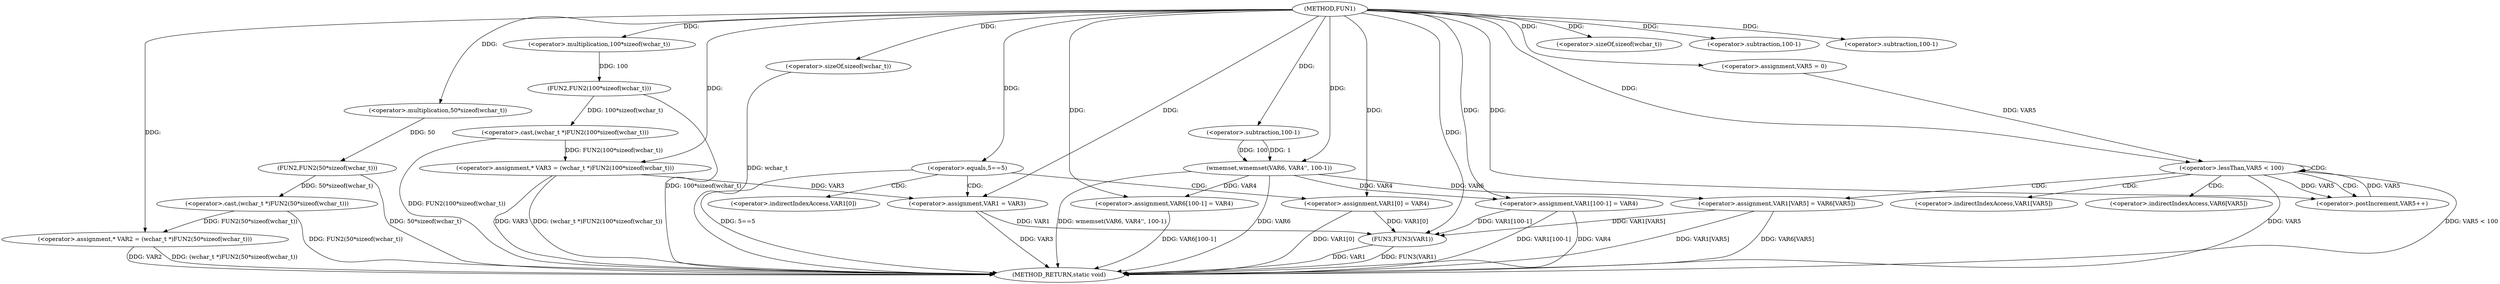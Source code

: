 digraph FUN1 {  
"1000100" [label = "(METHOD,FUN1)" ]
"1000178" [label = "(METHOD_RETURN,static void)" ]
"1000104" [label = "(<operator>.assignment,* VAR2 = (wchar_t *)FUN2(50*sizeof(wchar_t)))" ]
"1000106" [label = "(<operator>.cast,(wchar_t *)FUN2(50*sizeof(wchar_t)))" ]
"1000108" [label = "(FUN2,FUN2(50*sizeof(wchar_t)))" ]
"1000109" [label = "(<operator>.multiplication,50*sizeof(wchar_t))" ]
"1000111" [label = "(<operator>.sizeOf,sizeof(wchar_t))" ]
"1000114" [label = "(<operator>.assignment,* VAR3 = (wchar_t *)FUN2(100*sizeof(wchar_t)))" ]
"1000116" [label = "(<operator>.cast,(wchar_t *)FUN2(100*sizeof(wchar_t)))" ]
"1000118" [label = "(FUN2,FUN2(100*sizeof(wchar_t)))" ]
"1000119" [label = "(<operator>.multiplication,100*sizeof(wchar_t))" ]
"1000121" [label = "(<operator>.sizeOf,sizeof(wchar_t))" ]
"1000124" [label = "(<operator>.equals,5==5)" ]
"1000128" [label = "(<operator>.assignment,VAR1 = VAR3)" ]
"1000131" [label = "(<operator>.assignment,VAR1[0] = VAR4)" ]
"1000139" [label = "(wmemset,wmemset(VAR6, VAR4'', 100-1))" ]
"1000142" [label = "(<operator>.subtraction,100-1)" ]
"1000145" [label = "(<operator>.assignment,VAR6[100-1] = VAR4)" ]
"1000148" [label = "(<operator>.subtraction,100-1)" ]
"1000153" [label = "(<operator>.assignment,VAR5 = 0)" ]
"1000156" [label = "(<operator>.lessThan,VAR5 < 100)" ]
"1000159" [label = "(<operator>.postIncrement,VAR5++)" ]
"1000162" [label = "(<operator>.assignment,VAR1[VAR5] = VAR6[VAR5])" ]
"1000169" [label = "(<operator>.assignment,VAR1[100-1] = VAR4)" ]
"1000172" [label = "(<operator>.subtraction,100-1)" ]
"1000176" [label = "(FUN3,FUN3(VAR1))" ]
"1000132" [label = "(<operator>.indirectIndexAccess,VAR1[0])" ]
"1000163" [label = "(<operator>.indirectIndexAccess,VAR1[VAR5])" ]
"1000166" [label = "(<operator>.indirectIndexAccess,VAR6[VAR5])" ]
  "1000128" -> "1000178"  [ label = "DDG: VAR3"] 
  "1000106" -> "1000178"  [ label = "DDG: FUN2(50*sizeof(wchar_t))"] 
  "1000156" -> "1000178"  [ label = "DDG: VAR5"] 
  "1000104" -> "1000178"  [ label = "DDG: VAR2"] 
  "1000176" -> "1000178"  [ label = "DDG: FUN3(VAR1)"] 
  "1000116" -> "1000178"  [ label = "DDG: FUN2(100*sizeof(wchar_t))"] 
  "1000118" -> "1000178"  [ label = "DDG: 100*sizeof(wchar_t)"] 
  "1000114" -> "1000178"  [ label = "DDG: (wchar_t *)FUN2(100*sizeof(wchar_t))"] 
  "1000131" -> "1000178"  [ label = "DDG: VAR1[0]"] 
  "1000139" -> "1000178"  [ label = "DDG: wmemset(VAR6, VAR4'', 100-1)"] 
  "1000162" -> "1000178"  [ label = "DDG: VAR6[VAR5]"] 
  "1000139" -> "1000178"  [ label = "DDG: VAR6"] 
  "1000114" -> "1000178"  [ label = "DDG: VAR3"] 
  "1000121" -> "1000178"  [ label = "DDG: wchar_t"] 
  "1000176" -> "1000178"  [ label = "DDG: VAR1"] 
  "1000169" -> "1000178"  [ label = "DDG: VAR1[100-1]"] 
  "1000156" -> "1000178"  [ label = "DDG: VAR5 < 100"] 
  "1000162" -> "1000178"  [ label = "DDG: VAR1[VAR5]"] 
  "1000145" -> "1000178"  [ label = "DDG: VAR6[100-1]"] 
  "1000104" -> "1000178"  [ label = "DDG: (wchar_t *)FUN2(50*sizeof(wchar_t))"] 
  "1000169" -> "1000178"  [ label = "DDG: VAR4"] 
  "1000108" -> "1000178"  [ label = "DDG: 50*sizeof(wchar_t)"] 
  "1000124" -> "1000178"  [ label = "DDG: 5==5"] 
  "1000106" -> "1000104"  [ label = "DDG: FUN2(50*sizeof(wchar_t))"] 
  "1000100" -> "1000104"  [ label = "DDG: "] 
  "1000108" -> "1000106"  [ label = "DDG: 50*sizeof(wchar_t)"] 
  "1000109" -> "1000108"  [ label = "DDG: 50"] 
  "1000100" -> "1000109"  [ label = "DDG: "] 
  "1000100" -> "1000111"  [ label = "DDG: "] 
  "1000116" -> "1000114"  [ label = "DDG: FUN2(100*sizeof(wchar_t))"] 
  "1000100" -> "1000114"  [ label = "DDG: "] 
  "1000118" -> "1000116"  [ label = "DDG: 100*sizeof(wchar_t)"] 
  "1000119" -> "1000118"  [ label = "DDG: 100"] 
  "1000100" -> "1000119"  [ label = "DDG: "] 
  "1000100" -> "1000121"  [ label = "DDG: "] 
  "1000100" -> "1000124"  [ label = "DDG: "] 
  "1000114" -> "1000128"  [ label = "DDG: VAR3"] 
  "1000100" -> "1000128"  [ label = "DDG: "] 
  "1000100" -> "1000131"  [ label = "DDG: "] 
  "1000100" -> "1000139"  [ label = "DDG: "] 
  "1000142" -> "1000139"  [ label = "DDG: 100"] 
  "1000142" -> "1000139"  [ label = "DDG: 1"] 
  "1000100" -> "1000142"  [ label = "DDG: "] 
  "1000139" -> "1000145"  [ label = "DDG: VAR4"] 
  "1000100" -> "1000145"  [ label = "DDG: "] 
  "1000100" -> "1000148"  [ label = "DDG: "] 
  "1000100" -> "1000153"  [ label = "DDG: "] 
  "1000159" -> "1000156"  [ label = "DDG: VAR5"] 
  "1000153" -> "1000156"  [ label = "DDG: VAR5"] 
  "1000100" -> "1000156"  [ label = "DDG: "] 
  "1000156" -> "1000159"  [ label = "DDG: VAR5"] 
  "1000100" -> "1000159"  [ label = "DDG: "] 
  "1000139" -> "1000162"  [ label = "DDG: VAR6"] 
  "1000100" -> "1000169"  [ label = "DDG: "] 
  "1000139" -> "1000169"  [ label = "DDG: VAR4"] 
  "1000100" -> "1000172"  [ label = "DDG: "] 
  "1000131" -> "1000176"  [ label = "DDG: VAR1[0]"] 
  "1000128" -> "1000176"  [ label = "DDG: VAR1"] 
  "1000169" -> "1000176"  [ label = "DDG: VAR1[100-1]"] 
  "1000162" -> "1000176"  [ label = "DDG: VAR1[VAR5]"] 
  "1000100" -> "1000176"  [ label = "DDG: "] 
  "1000124" -> "1000132"  [ label = "CDG: "] 
  "1000124" -> "1000128"  [ label = "CDG: "] 
  "1000124" -> "1000131"  [ label = "CDG: "] 
  "1000156" -> "1000163"  [ label = "CDG: "] 
  "1000156" -> "1000156"  [ label = "CDG: "] 
  "1000156" -> "1000166"  [ label = "CDG: "] 
  "1000156" -> "1000162"  [ label = "CDG: "] 
  "1000156" -> "1000159"  [ label = "CDG: "] 
}
